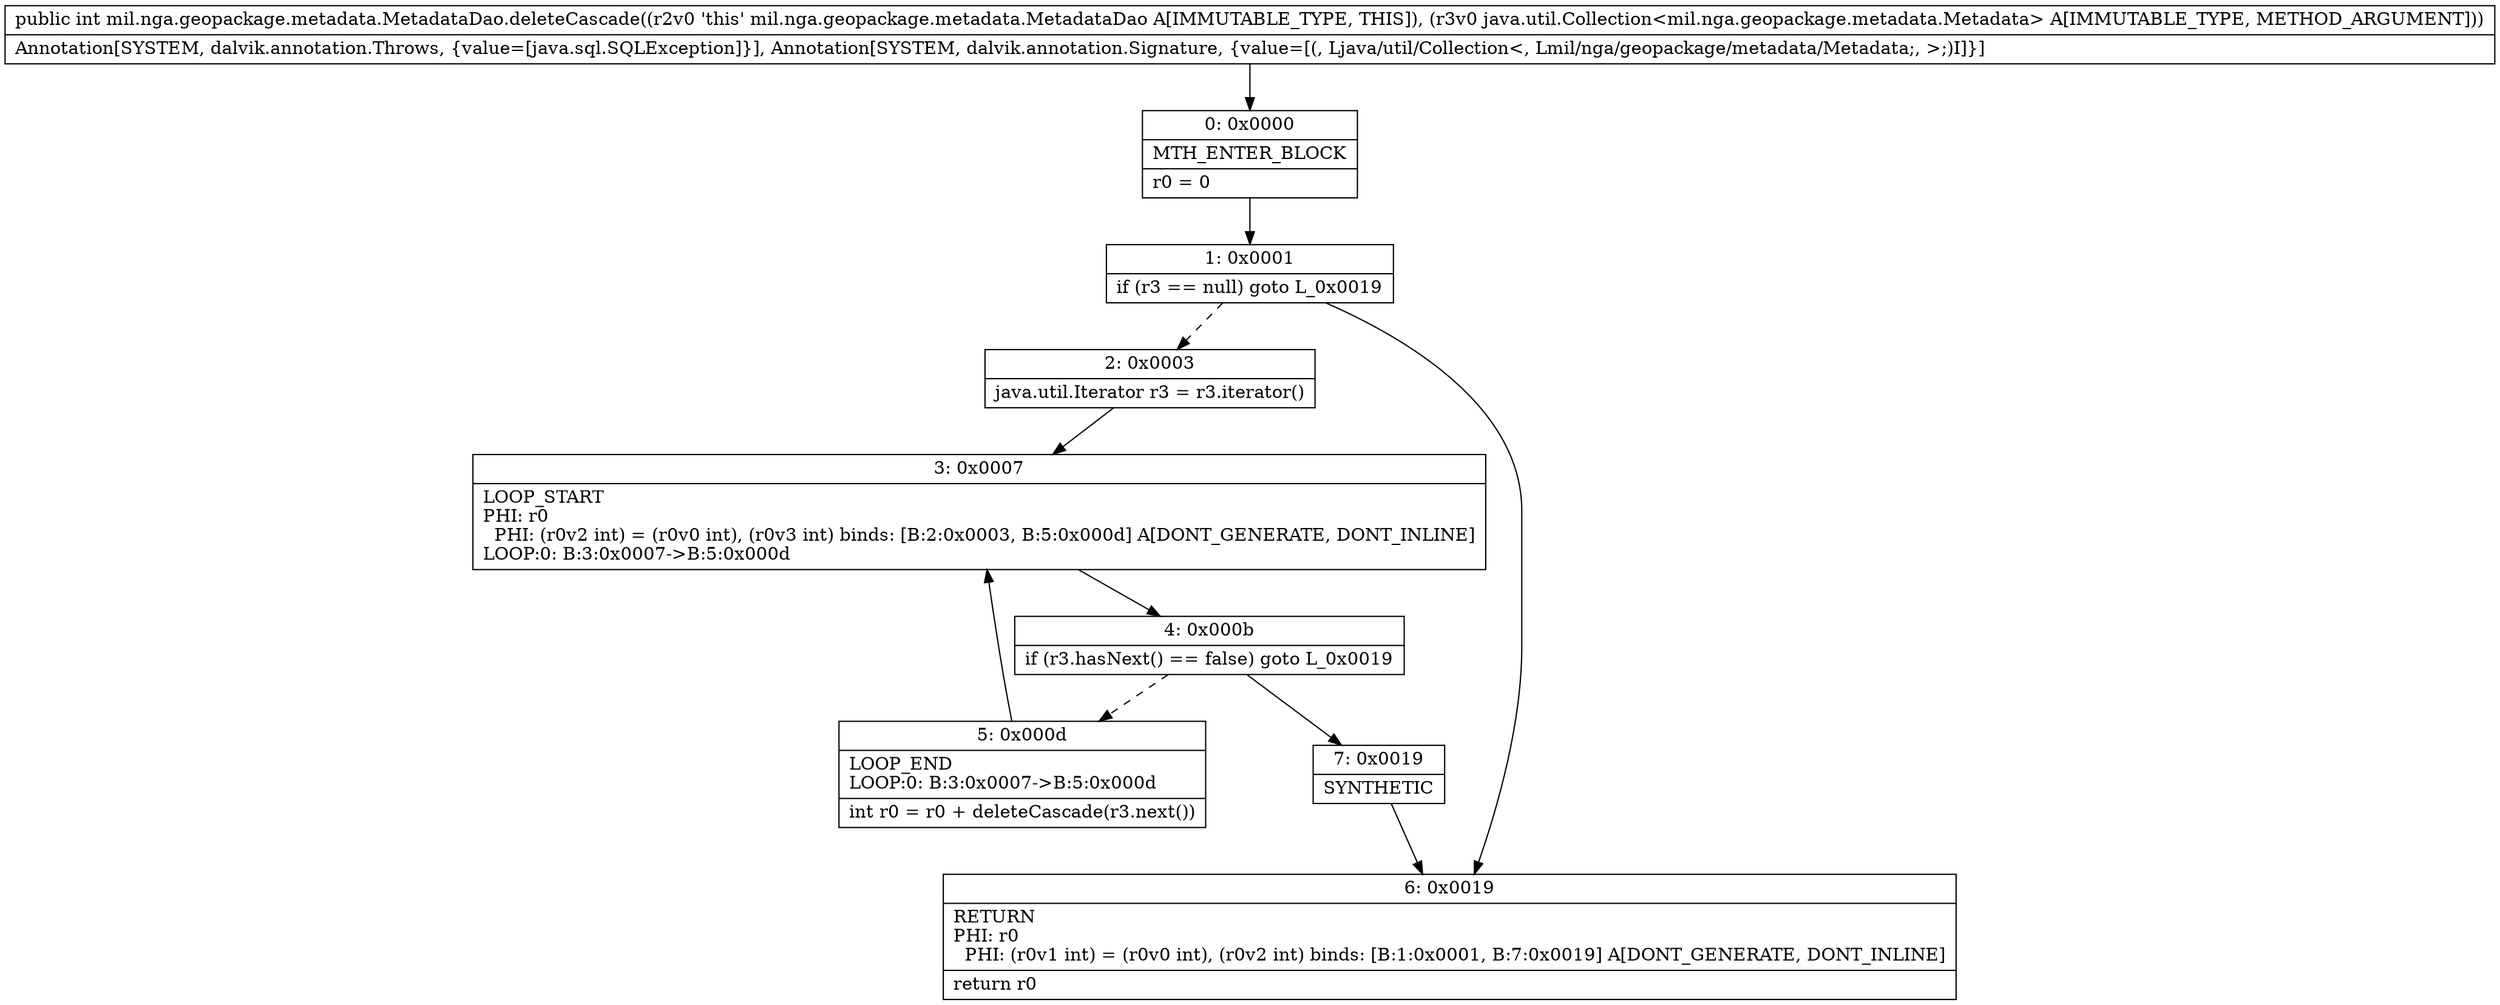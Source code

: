 digraph "CFG formil.nga.geopackage.metadata.MetadataDao.deleteCascade(Ljava\/util\/Collection;)I" {
Node_0 [shape=record,label="{0\:\ 0x0000|MTH_ENTER_BLOCK\l|r0 = 0\l}"];
Node_1 [shape=record,label="{1\:\ 0x0001|if (r3 == null) goto L_0x0019\l}"];
Node_2 [shape=record,label="{2\:\ 0x0003|java.util.Iterator r3 = r3.iterator()\l}"];
Node_3 [shape=record,label="{3\:\ 0x0007|LOOP_START\lPHI: r0 \l  PHI: (r0v2 int) = (r0v0 int), (r0v3 int) binds: [B:2:0x0003, B:5:0x000d] A[DONT_GENERATE, DONT_INLINE]\lLOOP:0: B:3:0x0007\-\>B:5:0x000d\l}"];
Node_4 [shape=record,label="{4\:\ 0x000b|if (r3.hasNext() == false) goto L_0x0019\l}"];
Node_5 [shape=record,label="{5\:\ 0x000d|LOOP_END\lLOOP:0: B:3:0x0007\-\>B:5:0x000d\l|int r0 = r0 + deleteCascade(r3.next())\l}"];
Node_6 [shape=record,label="{6\:\ 0x0019|RETURN\lPHI: r0 \l  PHI: (r0v1 int) = (r0v0 int), (r0v2 int) binds: [B:1:0x0001, B:7:0x0019] A[DONT_GENERATE, DONT_INLINE]\l|return r0\l}"];
Node_7 [shape=record,label="{7\:\ 0x0019|SYNTHETIC\l}"];
MethodNode[shape=record,label="{public int mil.nga.geopackage.metadata.MetadataDao.deleteCascade((r2v0 'this' mil.nga.geopackage.metadata.MetadataDao A[IMMUTABLE_TYPE, THIS]), (r3v0 java.util.Collection\<mil.nga.geopackage.metadata.Metadata\> A[IMMUTABLE_TYPE, METHOD_ARGUMENT]))  | Annotation[SYSTEM, dalvik.annotation.Throws, \{value=[java.sql.SQLException]\}], Annotation[SYSTEM, dalvik.annotation.Signature, \{value=[(, Ljava\/util\/Collection\<, Lmil\/nga\/geopackage\/metadata\/Metadata;, \>;)I]\}]\l}"];
MethodNode -> Node_0;
Node_0 -> Node_1;
Node_1 -> Node_2[style=dashed];
Node_1 -> Node_6;
Node_2 -> Node_3;
Node_3 -> Node_4;
Node_4 -> Node_5[style=dashed];
Node_4 -> Node_7;
Node_5 -> Node_3;
Node_7 -> Node_6;
}

